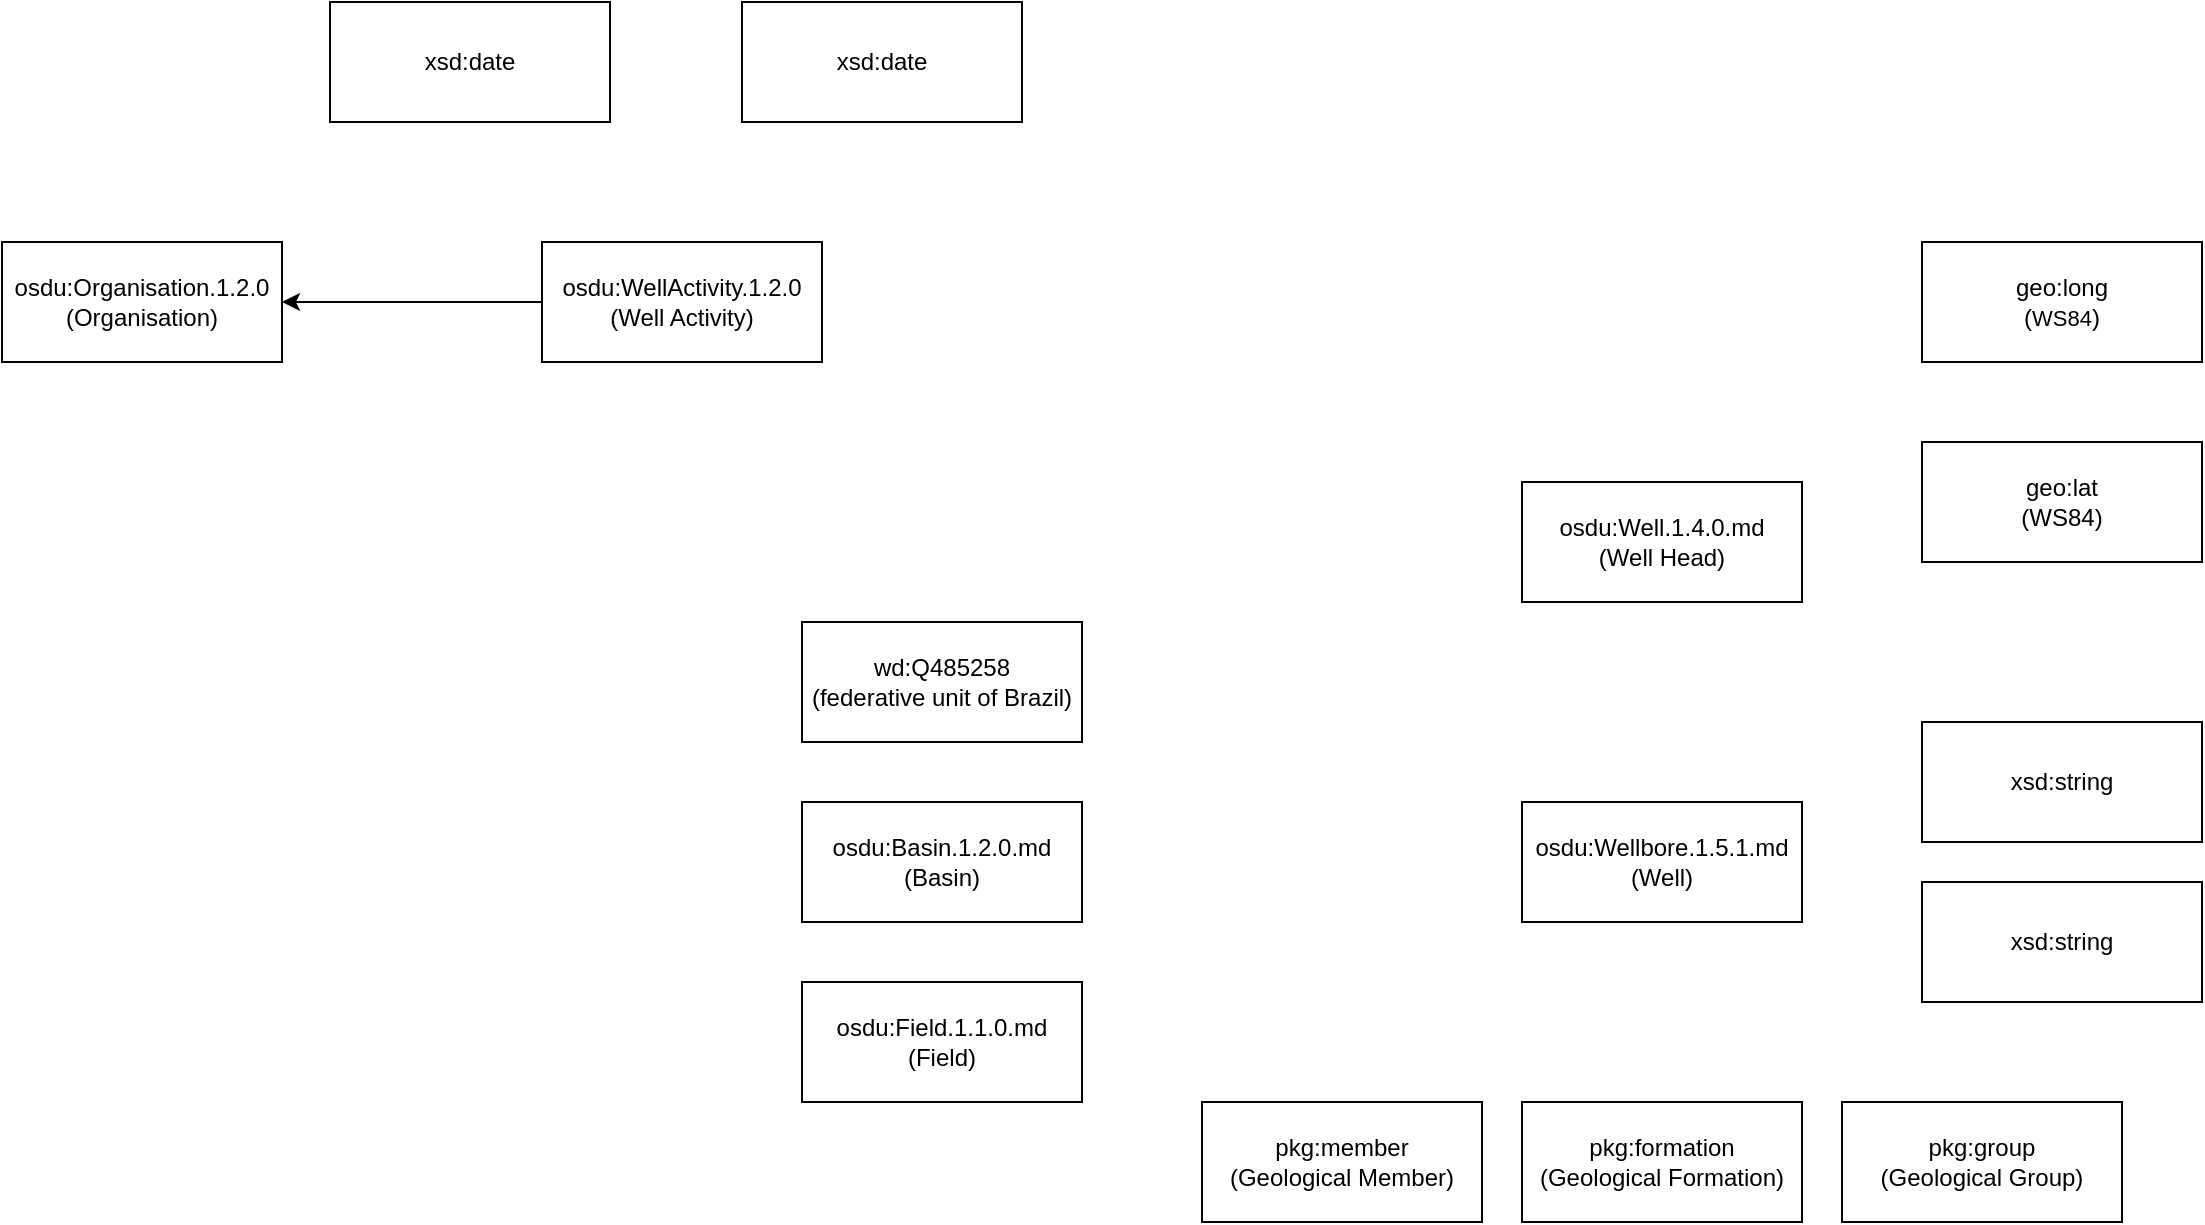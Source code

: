 <mxfile version="28.2.6">
  <diagram name="Página-1" id="So4qBw8gn1XQoUc89aNr">
    <mxGraphModel dx="2058" dy="2315" grid="1" gridSize="10" guides="1" tooltips="1" connect="1" arrows="1" fold="1" page="1" pageScale="1" pageWidth="827" pageHeight="1169" math="0" shadow="0">
      <root>
        <mxCell id="0" />
        <mxCell id="1" parent="0" />
        <mxCell id="4OeTVu7C39kkyASgQS9u-32" style="edgeStyle=orthogonalEdgeStyle;rounded=0;orthogonalLoop=1;jettySize=auto;html=1;entryX=1;entryY=0.5;entryDx=0;entryDy=0;" edge="1" parent="1" source="pj0uSiLMGuprIYFmuyv2-1" target="pj0uSiLMGuprIYFmuyv2-3">
          <mxGeometry relative="1" as="geometry" />
        </mxCell>
        <mxCell id="pj0uSiLMGuprIYFmuyv2-1" value="&lt;div&gt;osdu:WellActivity.1.2.0&lt;/div&gt;(Well Activity)" style="rounded=0;whiteSpace=wrap;html=1;" parent="1" vertex="1">
          <mxGeometry x="380" y="-20" width="140" height="60" as="geometry" />
        </mxCell>
        <mxCell id="pj0uSiLMGuprIYFmuyv2-2" value="&lt;div&gt;wd:Q485258&lt;/div&gt;&lt;div&gt;(federative unit of Brazil)&lt;/div&gt;" style="rounded=0;whiteSpace=wrap;html=1;" parent="1" vertex="1">
          <mxGeometry x="510" y="170" width="140" height="60" as="geometry" />
        </mxCell>
        <mxCell id="pj0uSiLMGuprIYFmuyv2-3" value="&lt;div&gt;osdu:Organisation.1.2.0&lt;/div&gt;(Organisation)" style="rounded=0;whiteSpace=wrap;html=1;" parent="1" vertex="1">
          <mxGeometry x="110" y="-20" width="140" height="60" as="geometry" />
        </mxCell>
        <mxCell id="pj0uSiLMGuprIYFmuyv2-4" value="osdu:Basin.1.2.0.md&lt;div&gt;(Basin)&lt;/div&gt;" style="rounded=0;whiteSpace=wrap;html=1;" parent="1" vertex="1">
          <mxGeometry x="510" y="260" width="140" height="60" as="geometry" />
        </mxCell>
        <mxCell id="pj0uSiLMGuprIYFmuyv2-5" value="osdu:Field.1.1.0.md&lt;div&gt;&lt;span style=&quot;background-color: transparent; color: light-dark(rgb(0, 0, 0), rgb(255, 255, 255));&quot;&gt;(Field)&lt;/span&gt;&lt;/div&gt;" style="rounded=0;whiteSpace=wrap;html=1;" parent="1" vertex="1">
          <mxGeometry x="510" y="350" width="140" height="60" as="geometry" />
        </mxCell>
        <mxCell id="pj0uSiLMGuprIYFmuyv2-7" value="pkg:formation&lt;div&gt;(Geological Formation)&lt;/div&gt;" style="rounded=0;whiteSpace=wrap;html=1;" parent="1" vertex="1">
          <mxGeometry x="870" y="410" width="140" height="60" as="geometry" />
        </mxCell>
        <mxCell id="pj0uSiLMGuprIYFmuyv2-8" value="pkg:group&lt;div&gt;(Geological Group)&lt;/div&gt;" style="rounded=0;whiteSpace=wrap;html=1;" parent="1" vertex="1">
          <mxGeometry x="1030" y="410" width="140" height="60" as="geometry" />
        </mxCell>
        <mxCell id="pj0uSiLMGuprIYFmuyv2-9" value="pkg:member&lt;div&gt;(Geological Member)&lt;/div&gt;" style="rounded=0;whiteSpace=wrap;html=1;" parent="1" vertex="1">
          <mxGeometry x="710" y="410" width="140" height="60" as="geometry" />
        </mxCell>
        <mxCell id="pj0uSiLMGuprIYFmuyv2-10" value="geo:lat&lt;div&gt;(WS84)&lt;/div&gt;" style="rounded=0;whiteSpace=wrap;html=1;" parent="1" vertex="1">
          <mxGeometry x="1070" y="80" width="140" height="60" as="geometry" />
        </mxCell>
        <mxCell id="pj0uSiLMGuprIYFmuyv2-11" value="geo:long&lt;div&gt;(&lt;span style=&quot;font-size: 11px; text-wrap-mode: nowrap; background-color: rgb(255, 255, 255);&quot;&gt;WS84&lt;/span&gt;)&lt;/div&gt;" style="rounded=0;whiteSpace=wrap;html=1;" parent="1" vertex="1">
          <mxGeometry x="1070" y="-20" width="140" height="60" as="geometry" />
        </mxCell>
        <mxCell id="pj0uSiLMGuprIYFmuyv2-13" value="xsd:string" style="rounded=0;whiteSpace=wrap;html=1;" parent="1" vertex="1">
          <mxGeometry x="1070" y="300" width="140" height="60" as="geometry" />
        </mxCell>
        <mxCell id="pj0uSiLMGuprIYFmuyv2-15" value="xsd:date" style="rounded=0;whiteSpace=wrap;html=1;" parent="1" vertex="1">
          <mxGeometry x="274" y="-140" width="140" height="60" as="geometry" />
        </mxCell>
        <mxCell id="pj0uSiLMGuprIYFmuyv2-16" value="xsd:date" style="rounded=0;whiteSpace=wrap;html=1;" parent="1" vertex="1">
          <mxGeometry x="480" y="-140" width="140" height="60" as="geometry" />
        </mxCell>
        <mxCell id="4OeTVu7C39kkyASgQS9u-1" value="osdu:Wellbore.1.5.1.md&lt;div&gt;(Well)&lt;/div&gt;" style="rounded=0;whiteSpace=wrap;html=1;" vertex="1" parent="1">
          <mxGeometry x="870" y="260" width="140" height="60" as="geometry" />
        </mxCell>
        <mxCell id="4OeTVu7C39kkyASgQS9u-31" value="xsd:string" style="rounded=0;whiteSpace=wrap;html=1;" vertex="1" parent="1">
          <mxGeometry x="1070" y="220" width="140" height="60" as="geometry" />
        </mxCell>
        <mxCell id="4OeTVu7C39kkyASgQS9u-34" value="osdu:Well.1.4.0.md&lt;div&gt;(Well Head)&lt;/div&gt;" style="rounded=0;whiteSpace=wrap;html=1;" vertex="1" parent="1">
          <mxGeometry x="870" y="100" width="140" height="60" as="geometry" />
        </mxCell>
      </root>
    </mxGraphModel>
  </diagram>
</mxfile>
